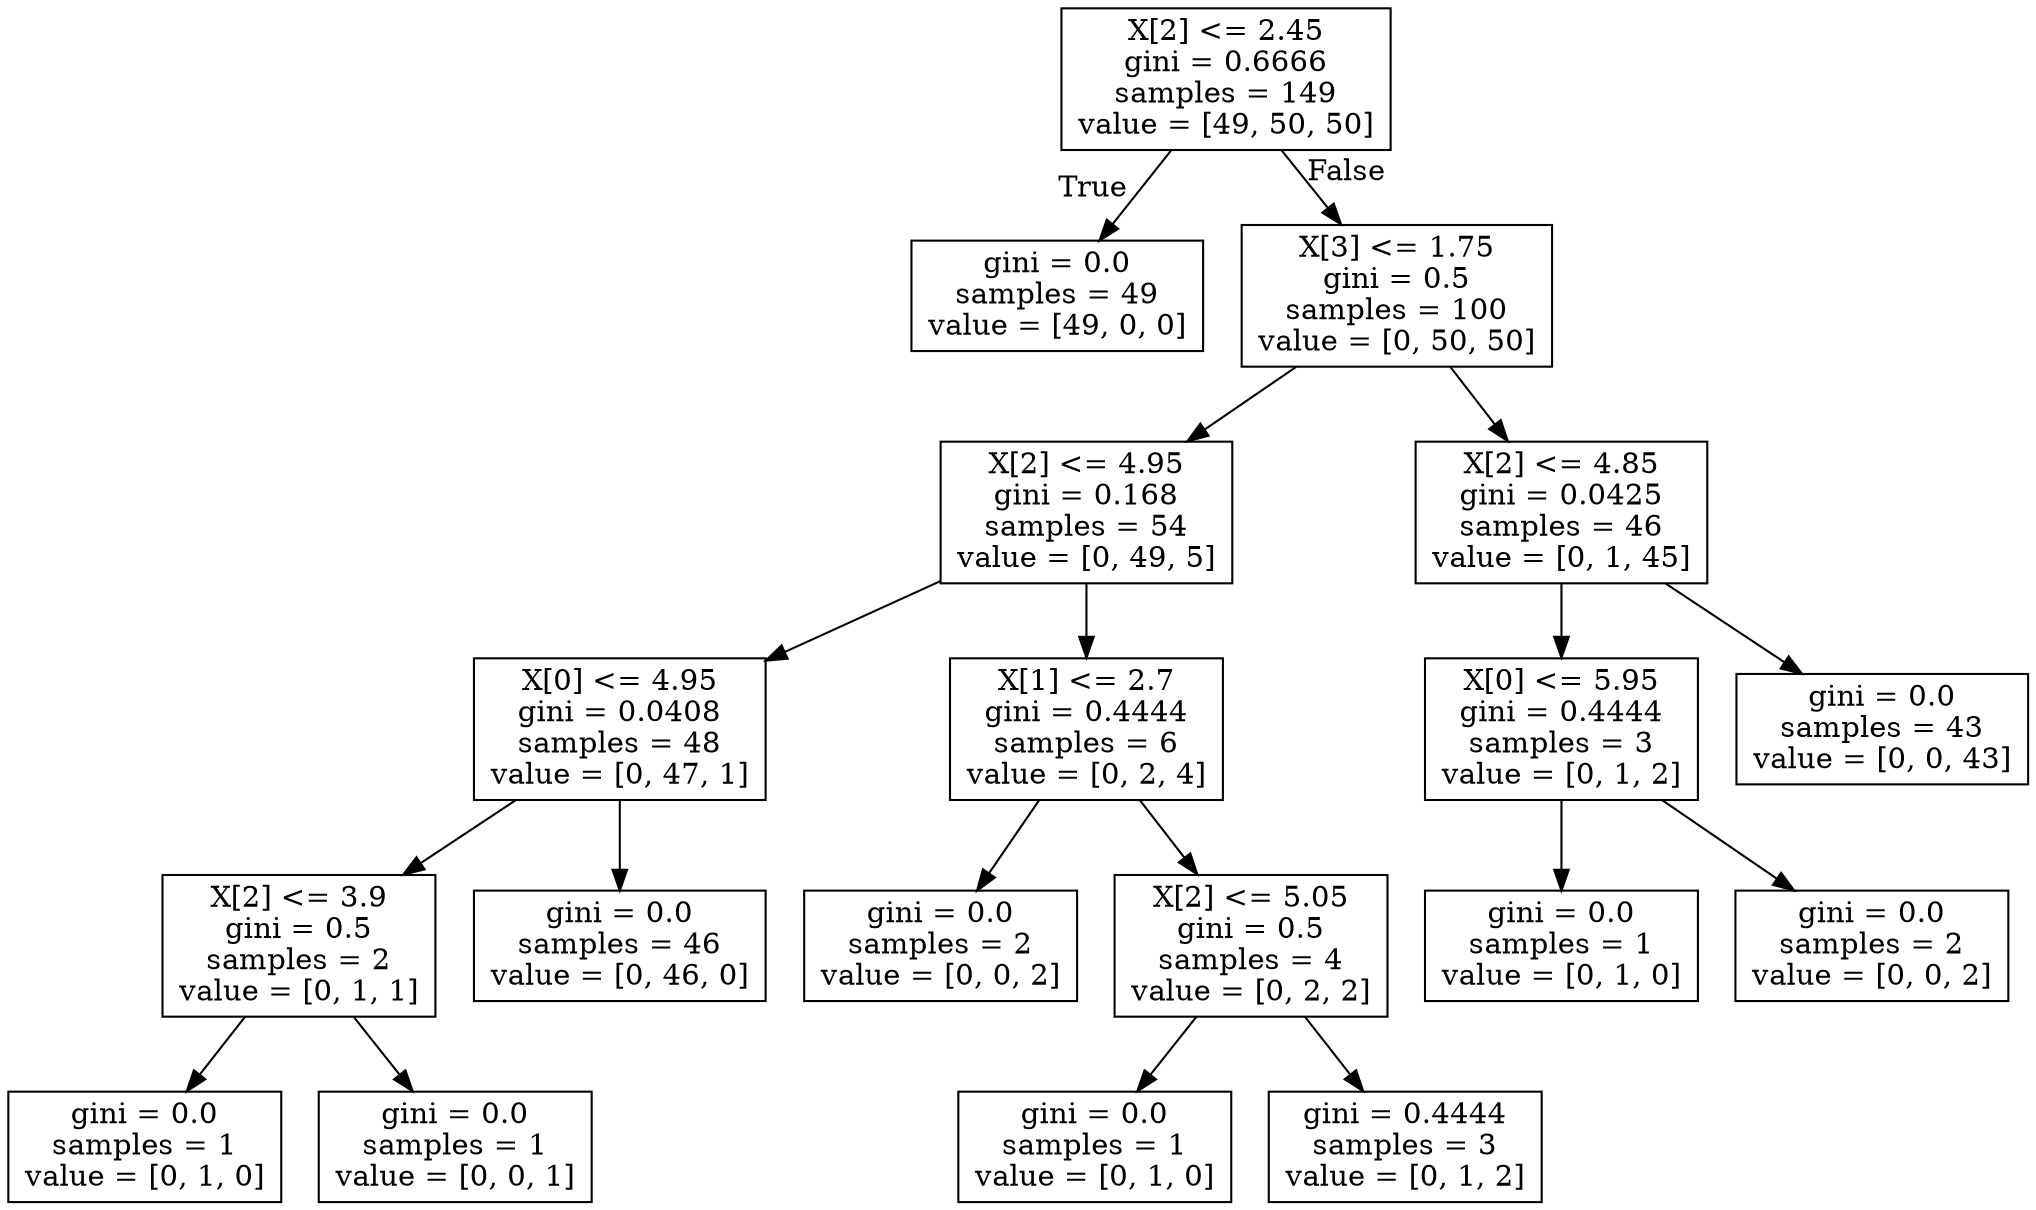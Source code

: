 digraph Tree {
node [shape=box] ;
0 [label="X[2] <= 2.45\ngini = 0.6666\nsamples = 149\nvalue = [49, 50, 50]"] ;
1 [label="gini = 0.0\nsamples = 49\nvalue = [49, 0, 0]"] ;
0 -> 1 [labeldistance=2.5, labelangle=45, headlabel="True"] ;
2 [label="X[3] <= 1.75\ngini = 0.5\nsamples = 100\nvalue = [0, 50, 50]"] ;
0 -> 2 [labeldistance=2.5, labelangle=-45, headlabel="False"] ;
3 [label="X[2] <= 4.95\ngini = 0.168\nsamples = 54\nvalue = [0, 49, 5]"] ;
2 -> 3 ;
4 [label="X[0] <= 4.95\ngini = 0.0408\nsamples = 48\nvalue = [0, 47, 1]"] ;
3 -> 4 ;
5 [label="X[2] <= 3.9\ngini = 0.5\nsamples = 2\nvalue = [0, 1, 1]"] ;
4 -> 5 ;
6 [label="gini = 0.0\nsamples = 1\nvalue = [0, 1, 0]"] ;
5 -> 6 ;
7 [label="gini = 0.0\nsamples = 1\nvalue = [0, 0, 1]"] ;
5 -> 7 ;
8 [label="gini = 0.0\nsamples = 46\nvalue = [0, 46, 0]"] ;
4 -> 8 ;
9 [label="X[1] <= 2.7\ngini = 0.4444\nsamples = 6\nvalue = [0, 2, 4]"] ;
3 -> 9 ;
10 [label="gini = 0.0\nsamples = 2\nvalue = [0, 0, 2]"] ;
9 -> 10 ;
11 [label="X[2] <= 5.05\ngini = 0.5\nsamples = 4\nvalue = [0, 2, 2]"] ;
9 -> 11 ;
12 [label="gini = 0.0\nsamples = 1\nvalue = [0, 1, 0]"] ;
11 -> 12 ;
13 [label="gini = 0.4444\nsamples = 3\nvalue = [0, 1, 2]"] ;
11 -> 13 ;
14 [label="X[2] <= 4.85\ngini = 0.0425\nsamples = 46\nvalue = [0, 1, 45]"] ;
2 -> 14 ;
15 [label="X[0] <= 5.95\ngini = 0.4444\nsamples = 3\nvalue = [0, 1, 2]"] ;
14 -> 15 ;
16 [label="gini = 0.0\nsamples = 1\nvalue = [0, 1, 0]"] ;
15 -> 16 ;
17 [label="gini = 0.0\nsamples = 2\nvalue = [0, 0, 2]"] ;
15 -> 17 ;
18 [label="gini = 0.0\nsamples = 43\nvalue = [0, 0, 43]"] ;
14 -> 18 ;
}